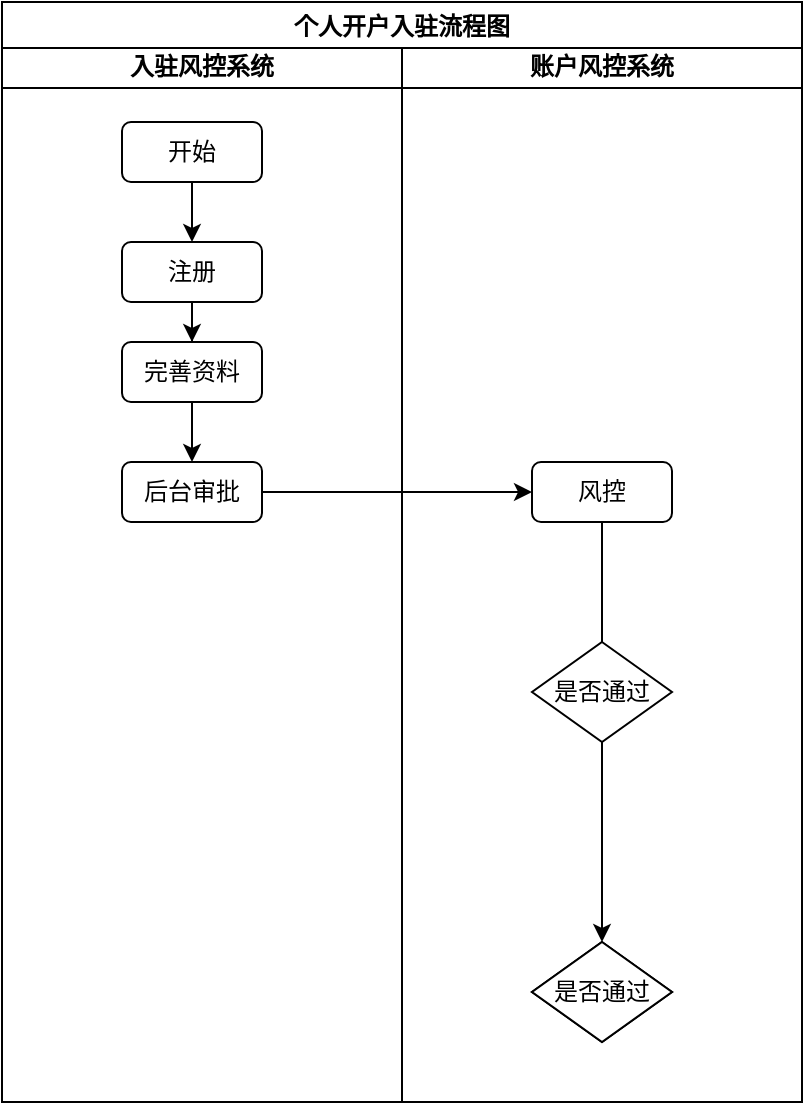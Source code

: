 <mxfile version="12.9.9" type="device"><diagram id="ooLe2wQt8LUIcciOnssT" name="Page-1"><mxGraphModel dx="1086" dy="806" grid="1" gridSize="10" guides="1" tooltips="1" connect="1" arrows="1" fold="1" page="1" pageScale="1" pageWidth="827" pageHeight="1169" math="0" shadow="0"><root><mxCell id="0"/><mxCell id="1" parent="0"/><mxCell id="8JOTHJ4MUZvDHxbij8u0-5" value="入驻风控系统" style="swimlane;fontFamily=Lucida Console;" parent="1" vertex="1"><mxGeometry x="160" y="130" width="200" height="530" as="geometry"/></mxCell><mxCell id="8JOTHJ4MUZvDHxbij8u0-10" value="" style="edgeStyle=orthogonalEdgeStyle;rounded=0;orthogonalLoop=1;jettySize=auto;html=1;fontFamily=Lucida Console;" parent="8JOTHJ4MUZvDHxbij8u0-5" source="8JOTHJ4MUZvDHxbij8u0-8" target="8JOTHJ4MUZvDHxbij8u0-9" edge="1"><mxGeometry relative="1" as="geometry"/></mxCell><mxCell id="8JOTHJ4MUZvDHxbij8u0-8" value="开始" style="rounded=1;whiteSpace=wrap;html=1;fontFamily=Lucida Console;" parent="8JOTHJ4MUZvDHxbij8u0-5" vertex="1"><mxGeometry x="60" y="40" width="70" height="30" as="geometry"/></mxCell><mxCell id="8JOTHJ4MUZvDHxbij8u0-12" value="" style="edgeStyle=orthogonalEdgeStyle;rounded=0;orthogonalLoop=1;jettySize=auto;html=1;fontFamily=Lucida Console;" parent="8JOTHJ4MUZvDHxbij8u0-5" source="8JOTHJ4MUZvDHxbij8u0-9" target="8JOTHJ4MUZvDHxbij8u0-11" edge="1"><mxGeometry relative="1" as="geometry"/></mxCell><mxCell id="8JOTHJ4MUZvDHxbij8u0-9" value="注册" style="rounded=1;whiteSpace=wrap;html=1;fontFamily=Lucida Console;" parent="8JOTHJ4MUZvDHxbij8u0-5" vertex="1"><mxGeometry x="60" y="100" width="70" height="30" as="geometry"/></mxCell><mxCell id="8JOTHJ4MUZvDHxbij8u0-14" value="" style="edgeStyle=orthogonalEdgeStyle;rounded=0;orthogonalLoop=1;jettySize=auto;html=1;fontFamily=Lucida Console;" parent="8JOTHJ4MUZvDHxbij8u0-5" source="8JOTHJ4MUZvDHxbij8u0-11" target="8JOTHJ4MUZvDHxbij8u0-13" edge="1"><mxGeometry relative="1" as="geometry"/></mxCell><mxCell id="8JOTHJ4MUZvDHxbij8u0-11" value="完善资料" style="rounded=1;whiteSpace=wrap;html=1;fontFamily=Lucida Console;" parent="8JOTHJ4MUZvDHxbij8u0-5" vertex="1"><mxGeometry x="60" y="150" width="70" height="30" as="geometry"/></mxCell><mxCell id="8JOTHJ4MUZvDHxbij8u0-13" value="后台审批" style="rounded=1;whiteSpace=wrap;html=1;fontFamily=Lucida Console;" parent="8JOTHJ4MUZvDHxbij8u0-5" vertex="1"><mxGeometry x="60" y="210" width="70" height="30" as="geometry"/></mxCell><mxCell id="8JOTHJ4MUZvDHxbij8u0-6" value="账户风控系统" style="swimlane;fontFamily=Lucida Console;" parent="1" vertex="1"><mxGeometry x="360" y="130" width="200" height="530" as="geometry"/></mxCell><mxCell id="8JOTHJ4MUZvDHxbij8u0-18" value="" style="edgeStyle=orthogonalEdgeStyle;rounded=0;orthogonalLoop=1;jettySize=auto;html=1;fontFamily=Lucida Console;" parent="8JOTHJ4MUZvDHxbij8u0-6" source="8JOTHJ4MUZvDHxbij8u0-15" edge="1"><mxGeometry relative="1" as="geometry"><mxPoint x="100" y="320" as="targetPoint"/></mxGeometry></mxCell><mxCell id="8JOTHJ4MUZvDHxbij8u0-15" value="风控" style="rounded=1;whiteSpace=wrap;html=1;fontFamily=Lucida Console;" parent="8JOTHJ4MUZvDHxbij8u0-6" vertex="1"><mxGeometry x="65" y="210" width="70" height="30" as="geometry"/></mxCell><mxCell id="8JOTHJ4MUZvDHxbij8u0-24" value="" style="edgeStyle=orthogonalEdgeStyle;rounded=0;orthogonalLoop=1;jettySize=auto;fontFamily=Lucida Console;" parent="8JOTHJ4MUZvDHxbij8u0-6" source="8JOTHJ4MUZvDHxbij8u0-19" target="8JOTHJ4MUZvDHxbij8u0-23" edge="1"><mxGeometry relative="1" as="geometry"/></mxCell><mxCell id="8JOTHJ4MUZvDHxbij8u0-19" value="是否通过" style="rhombus;whiteSpace=wrap;html=1;fontFamily=Lucida Console;" parent="8JOTHJ4MUZvDHxbij8u0-6" vertex="1"><mxGeometry x="65" y="300" width="70" height="50" as="geometry"/></mxCell><mxCell id="8JOTHJ4MUZvDHxbij8u0-23" value="是否通过" style="rhombus;whiteSpace=wrap;html=1;fontFamily=Lucida Console;" parent="8JOTHJ4MUZvDHxbij8u0-6" vertex="1"><mxGeometry x="65" y="450" width="70" height="50" as="geometry"/></mxCell><mxCell id="8JOTHJ4MUZvDHxbij8u0-20" value="是否通过" style="rhombus;whiteSpace=wrap;html=1;fontFamily=Lucida Console;" parent="8JOTHJ4MUZvDHxbij8u0-6" vertex="1"><mxGeometry x="65" y="450" width="70" height="50" as="geometry"/></mxCell><mxCell id="8JOTHJ4MUZvDHxbij8u0-7" value="个人开户入驻流程图" style="swimlane;fontFamily=Lucida Console;" parent="1" vertex="1"><mxGeometry x="160" y="110" width="400" height="550" as="geometry"/></mxCell><mxCell id="8JOTHJ4MUZvDHxbij8u0-16" value="" style="edgeStyle=orthogonalEdgeStyle;rounded=0;orthogonalLoop=1;jettySize=auto;html=1;fontFamily=Lucida Console;" parent="1" source="8JOTHJ4MUZvDHxbij8u0-13" target="8JOTHJ4MUZvDHxbij8u0-15" edge="1"><mxGeometry relative="1" as="geometry"/></mxCell></root></mxGraphModel></diagram></mxfile>